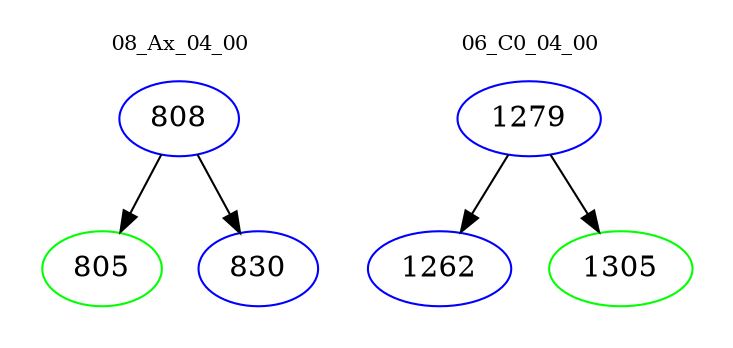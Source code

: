 digraph{
subgraph cluster_0 {
color = white
label = "08_Ax_04_00";
fontsize=10;
T0_808 [label="808", color="blue"]
T0_808 -> T0_805 [color="black"]
T0_805 [label="805", color="green"]
T0_808 -> T0_830 [color="black"]
T0_830 [label="830", color="blue"]
}
subgraph cluster_1 {
color = white
label = "06_C0_04_00";
fontsize=10;
T1_1279 [label="1279", color="blue"]
T1_1279 -> T1_1262 [color="black"]
T1_1262 [label="1262", color="blue"]
T1_1279 -> T1_1305 [color="black"]
T1_1305 [label="1305", color="green"]
}
}
